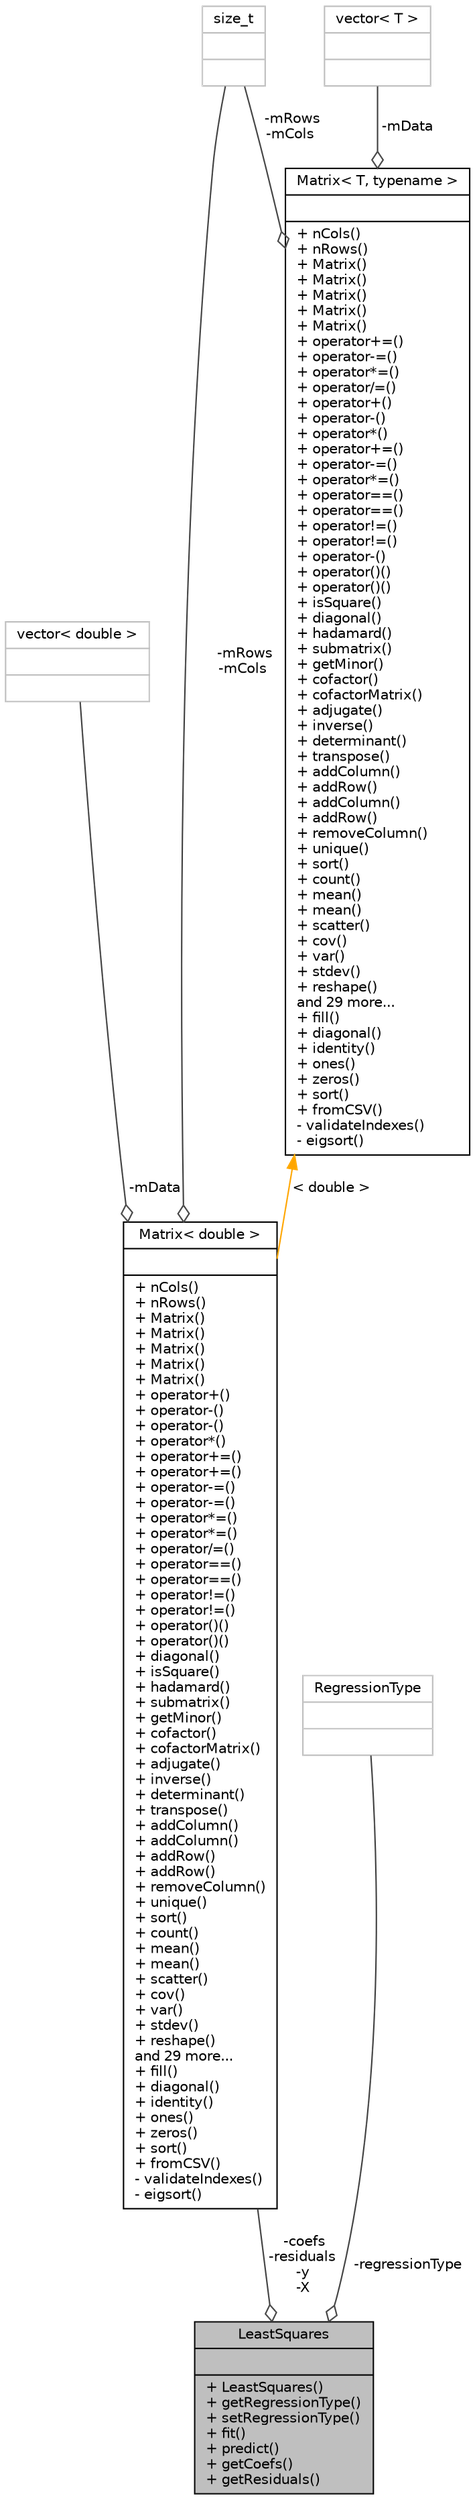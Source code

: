 digraph "LeastSquares"
{
  bgcolor="transparent";
  edge [fontname="Helvetica",fontsize="10",labelfontname="Helvetica",labelfontsize="10"];
  node [fontname="Helvetica",fontsize="10",shape=record];
  Node1 [label="{LeastSquares\n||+ LeastSquares()\l+ getRegressionType()\l+ setRegressionType()\l+ fit()\l+ predict()\l+ getCoefs()\l+ getResiduals()\l}",height=0.2,width=0.4,color="black", fillcolor="grey75", style="filled", fontcolor="black"];
  Node2 -> Node1 [color="grey25",fontsize="10",style="solid",label=" -coefs\n-residuals\n-y\n-X" ,arrowhead="odiamond",fontname="Helvetica"];
  Node2 [label="{Matrix\< double \>\n||+ nCols()\l+ nRows()\l+ Matrix()\l+ Matrix()\l+ Matrix()\l+ Matrix()\l+ Matrix()\l+ operator+()\l+ operator-()\l+ operator-()\l+ operator*()\l+ operator+=()\l+ operator+=()\l+ operator-=()\l+ operator-=()\l+ operator*=()\l+ operator*=()\l+ operator/=()\l+ operator==()\l+ operator==()\l+ operator!=()\l+ operator!=()\l+ operator()()\l+ operator()()\l+ diagonal()\l+ isSquare()\l+ hadamard()\l+ submatrix()\l+ getMinor()\l+ cofactor()\l+ cofactorMatrix()\l+ adjugate()\l+ inverse()\l+ determinant()\l+ transpose()\l+ addColumn()\l+ addColumn()\l+ addRow()\l+ addRow()\l+ removeColumn()\l+ unique()\l+ sort()\l+ count()\l+ mean()\l+ mean()\l+ scatter()\l+ cov()\l+ var()\l+ stdev()\l+ reshape()\land 29 more...\l+ fill()\l+ diagonal()\l+ identity()\l+ ones()\l+ zeros()\l+ sort()\l+ fromCSV()\l- validateIndexes()\l- eigsort()\l}",height=0.2,width=0.4,color="black",URL="$classMatrix.html"];
  Node3 -> Node2 [color="grey25",fontsize="10",style="solid",label=" -mData" ,arrowhead="odiamond",fontname="Helvetica"];
  Node3 [label="{vector\< double \>\n||}",height=0.2,width=0.4,color="grey75"];
  Node4 -> Node2 [color="grey25",fontsize="10",style="solid",label=" -mRows\n-mCols" ,arrowhead="odiamond",fontname="Helvetica"];
  Node4 [label="{size_t\n||}",height=0.2,width=0.4,color="grey75"];
  Node5 -> Node2 [dir="back",color="orange",fontsize="10",style="solid",label=" \< double \>" ,fontname="Helvetica"];
  Node5 [label="{Matrix\< T, typename \>\n||+ nCols()\l+ nRows()\l+ Matrix()\l+ Matrix()\l+ Matrix()\l+ Matrix()\l+ Matrix()\l+ operator+=()\l+ operator-=()\l+ operator*=()\l+ operator/=()\l+ operator+()\l+ operator-()\l+ operator*()\l+ operator+=()\l+ operator-=()\l+ operator*=()\l+ operator==()\l+ operator==()\l+ operator!=()\l+ operator!=()\l+ operator-()\l+ operator()()\l+ operator()()\l+ isSquare()\l+ diagonal()\l+ hadamard()\l+ submatrix()\l+ getMinor()\l+ cofactor()\l+ cofactorMatrix()\l+ adjugate()\l+ inverse()\l+ determinant()\l+ transpose()\l+ addColumn()\l+ addRow()\l+ addColumn()\l+ addRow()\l+ removeColumn()\l+ unique()\l+ sort()\l+ count()\l+ mean()\l+ mean()\l+ scatter()\l+ cov()\l+ var()\l+ stdev()\l+ reshape()\land 29 more...\l+ fill()\l+ diagonal()\l+ identity()\l+ ones()\l+ zeros()\l+ sort()\l+ fromCSV()\l- validateIndexes()\l- eigsort()\l}",height=0.2,width=0.4,color="black",URL="$classMatrix.html",tooltip="Matrix implementation, with a series of linear algebra functions. "];
  Node4 -> Node5 [color="grey25",fontsize="10",style="solid",label=" -mRows\n-mCols" ,arrowhead="odiamond",fontname="Helvetica"];
  Node6 -> Node5 [color="grey25",fontsize="10",style="solid",label=" -mData" ,arrowhead="odiamond",fontname="Helvetica"];
  Node6 [label="{vector\< T \>\n||}",height=0.2,width=0.4,color="grey75"];
  Node7 -> Node1 [color="grey25",fontsize="10",style="solid",label=" -regressionType" ,arrowhead="odiamond",fontname="Helvetica"];
  Node7 [label="{RegressionType\n||}",height=0.2,width=0.4,color="grey75"];
}
